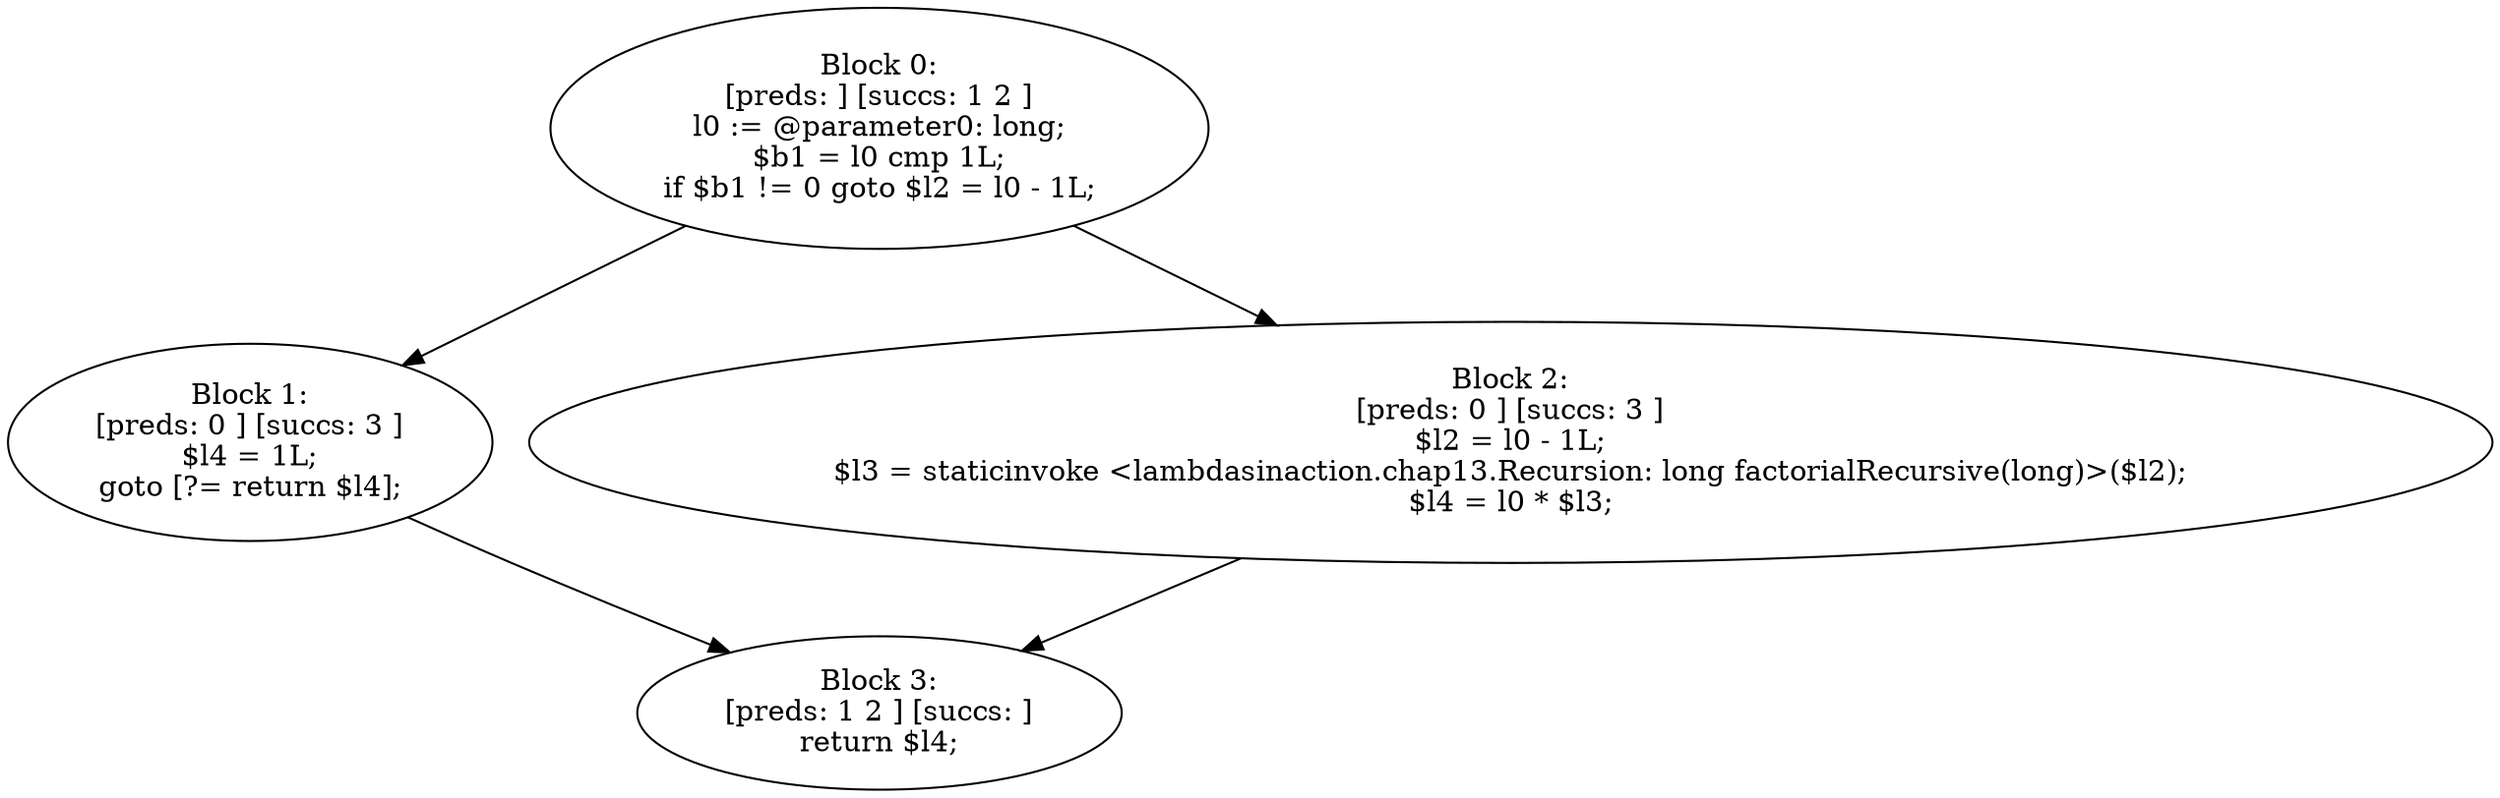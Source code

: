 digraph "unitGraph" {
    "Block 0:
[preds: ] [succs: 1 2 ]
l0 := @parameter0: long;
$b1 = l0 cmp 1L;
if $b1 != 0 goto $l2 = l0 - 1L;
"
    "Block 1:
[preds: 0 ] [succs: 3 ]
$l4 = 1L;
goto [?= return $l4];
"
    "Block 2:
[preds: 0 ] [succs: 3 ]
$l2 = l0 - 1L;
$l3 = staticinvoke <lambdasinaction.chap13.Recursion: long factorialRecursive(long)>($l2);
$l4 = l0 * $l3;
"
    "Block 3:
[preds: 1 2 ] [succs: ]
return $l4;
"
    "Block 0:
[preds: ] [succs: 1 2 ]
l0 := @parameter0: long;
$b1 = l0 cmp 1L;
if $b1 != 0 goto $l2 = l0 - 1L;
"->"Block 1:
[preds: 0 ] [succs: 3 ]
$l4 = 1L;
goto [?= return $l4];
";
    "Block 0:
[preds: ] [succs: 1 2 ]
l0 := @parameter0: long;
$b1 = l0 cmp 1L;
if $b1 != 0 goto $l2 = l0 - 1L;
"->"Block 2:
[preds: 0 ] [succs: 3 ]
$l2 = l0 - 1L;
$l3 = staticinvoke <lambdasinaction.chap13.Recursion: long factorialRecursive(long)>($l2);
$l4 = l0 * $l3;
";
    "Block 1:
[preds: 0 ] [succs: 3 ]
$l4 = 1L;
goto [?= return $l4];
"->"Block 3:
[preds: 1 2 ] [succs: ]
return $l4;
";
    "Block 2:
[preds: 0 ] [succs: 3 ]
$l2 = l0 - 1L;
$l3 = staticinvoke <lambdasinaction.chap13.Recursion: long factorialRecursive(long)>($l2);
$l4 = l0 * $l3;
"->"Block 3:
[preds: 1 2 ] [succs: ]
return $l4;
";
}
